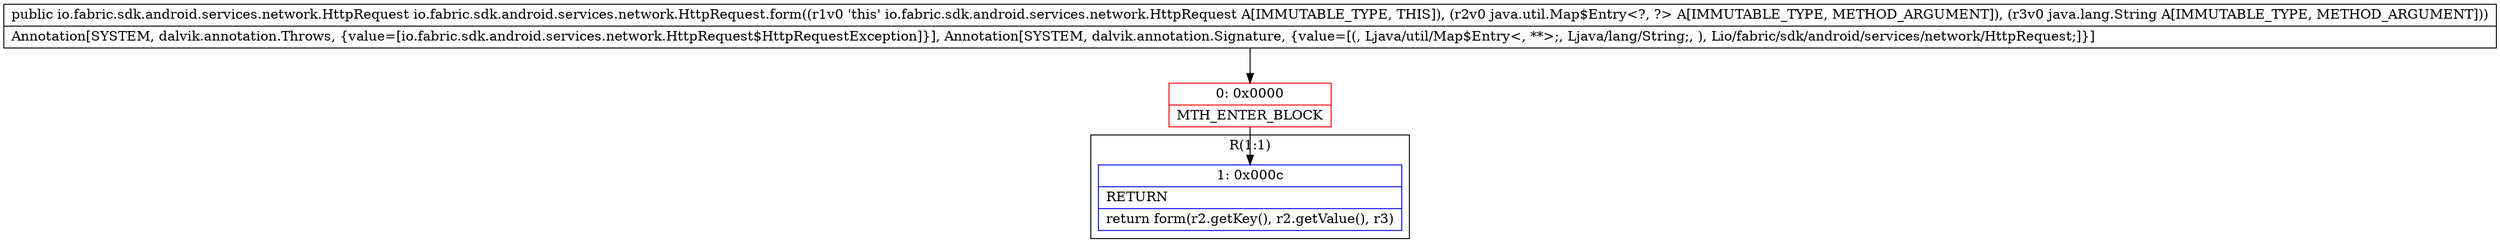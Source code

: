 digraph "CFG forio.fabric.sdk.android.services.network.HttpRequest.form(Ljava\/util\/Map$Entry;Ljava\/lang\/String;)Lio\/fabric\/sdk\/android\/services\/network\/HttpRequest;" {
subgraph cluster_Region_1744413899 {
label = "R(1:1)";
node [shape=record,color=blue];
Node_1 [shape=record,label="{1\:\ 0x000c|RETURN\l|return form(r2.getKey(), r2.getValue(), r3)\l}"];
}
Node_0 [shape=record,color=red,label="{0\:\ 0x0000|MTH_ENTER_BLOCK\l}"];
MethodNode[shape=record,label="{public io.fabric.sdk.android.services.network.HttpRequest io.fabric.sdk.android.services.network.HttpRequest.form((r1v0 'this' io.fabric.sdk.android.services.network.HttpRequest A[IMMUTABLE_TYPE, THIS]), (r2v0 java.util.Map$Entry\<?, ?\> A[IMMUTABLE_TYPE, METHOD_ARGUMENT]), (r3v0 java.lang.String A[IMMUTABLE_TYPE, METHOD_ARGUMENT]))  | Annotation[SYSTEM, dalvik.annotation.Throws, \{value=[io.fabric.sdk.android.services.network.HttpRequest$HttpRequestException]\}], Annotation[SYSTEM, dalvik.annotation.Signature, \{value=[(, Ljava\/util\/Map$Entry\<, **\>;, Ljava\/lang\/String;, ), Lio\/fabric\/sdk\/android\/services\/network\/HttpRequest;]\}]\l}"];
MethodNode -> Node_0;
Node_0 -> Node_1;
}

